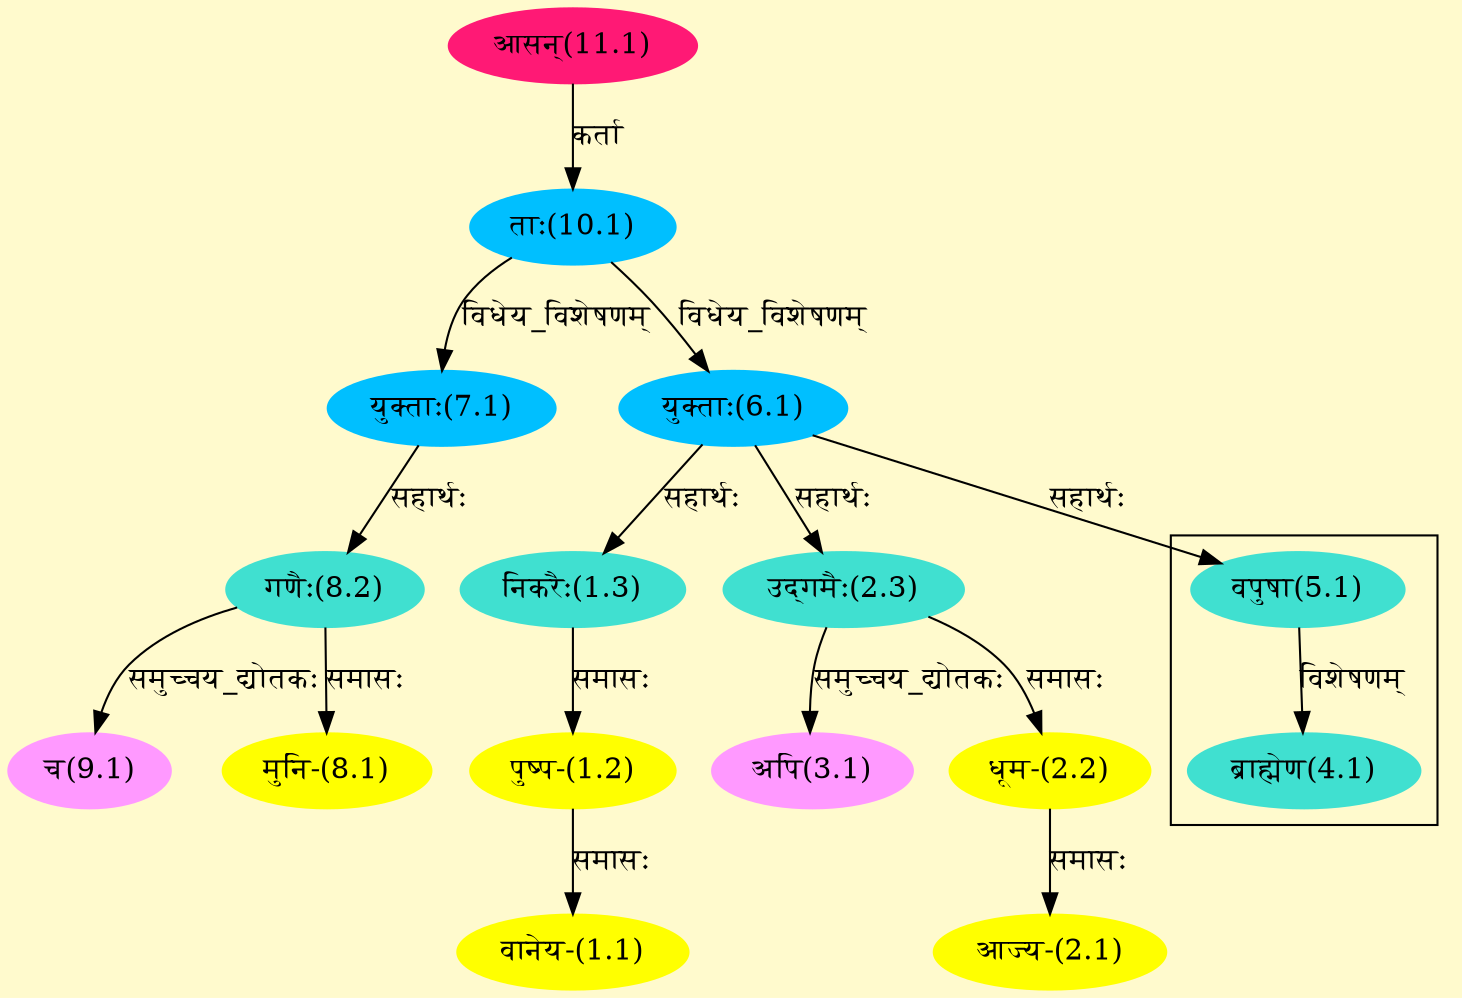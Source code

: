 digraph G{
rankdir=BT;
 compound=true;
 bgcolor="lemonchiffon1";

subgraph cluster_1{
Node4_1 [style=filled, color="#40E0D0" label = "ब्राह्मेण(4.1)"]
Node5_1 [style=filled, color="#40E0D0" label = "वपुषा(5.1)"]

}
Node1_1 [style=filled, color="#FFFF00" label = "वानेय-(1.1)"]
Node1_2 [style=filled, color="#FFFF00" label = "पुष्प-(1.2)"]
Node1_3 [style=filled, color="#40E0D0" label = "निकरैः(1.3)"]
Node6_1 [style=filled, color="#00BFFF" label = "युक्ताः(6.1)"]
Node2_1 [style=filled, color="#FFFF00" label = "आज्य-(2.1)"]
Node2_2 [style=filled, color="#FFFF00" label = "धूम-(2.2)"]
Node2_3 [style=filled, color="#40E0D0" label = "उद्गमैः(2.3)"]
Node3_1 [style=filled, color="#FF99FF" label = "अपि(3.1)"]
Node5_1 [style=filled, color="#40E0D0" label = "वपुषा(5.1)"]
Node10_1 [style=filled, color="#00BFFF" label = "ताः(10.1)"]
Node7_1 [style=filled, color="#00BFFF" label = "युक्ताः(7.1)"]
Node8_1 [style=filled, color="#FFFF00" label = "मुनि-(8.1)"]
Node8_2 [style=filled, color="#40E0D0" label = "गणैः(8.2)"]
Node9_1 [style=filled, color="#FF99FF" label = "च(9.1)"]
Node11_1 [style=filled, color="#FF1975" label = "आसन्(11.1)"]
/* Start of Relations section */

Node1_1 -> Node1_2 [  label="समासः"  dir="back" ]
Node1_2 -> Node1_3 [  label="समासः"  dir="back" ]
Node1_3 -> Node6_1 [  label="सहार्थः"  dir="back" ]
Node2_1 -> Node2_2 [  label="समासः"  dir="back" ]
Node2_2 -> Node2_3 [  label="समासः"  dir="back" ]
Node2_3 -> Node6_1 [  label="सहार्थः"  dir="back" ]
Node3_1 -> Node2_3 [  label="समुच्चय_द्योतकः"  dir="back" ]
Node4_1 -> Node5_1 [  label="विशेषणम्"  dir="back" ]
Node5_1 -> Node6_1 [  label="सहार्थः"  dir="back" ]
Node6_1 -> Node10_1 [  label="विधेय_विशेषणम्"  dir="back" ]
Node7_1 -> Node10_1 [  label="विधेय_विशेषणम्"  dir="back" ]
Node8_1 -> Node8_2 [  label="समासः"  dir="back" ]
Node8_2 -> Node7_1 [  label="सहार्थः"  dir="back" ]
Node9_1 -> Node8_2 [  label="समुच्चय_द्योतकः"  dir="back" ]
Node10_1 -> Node11_1 [  label="कर्ता"  dir="back" ]
}

